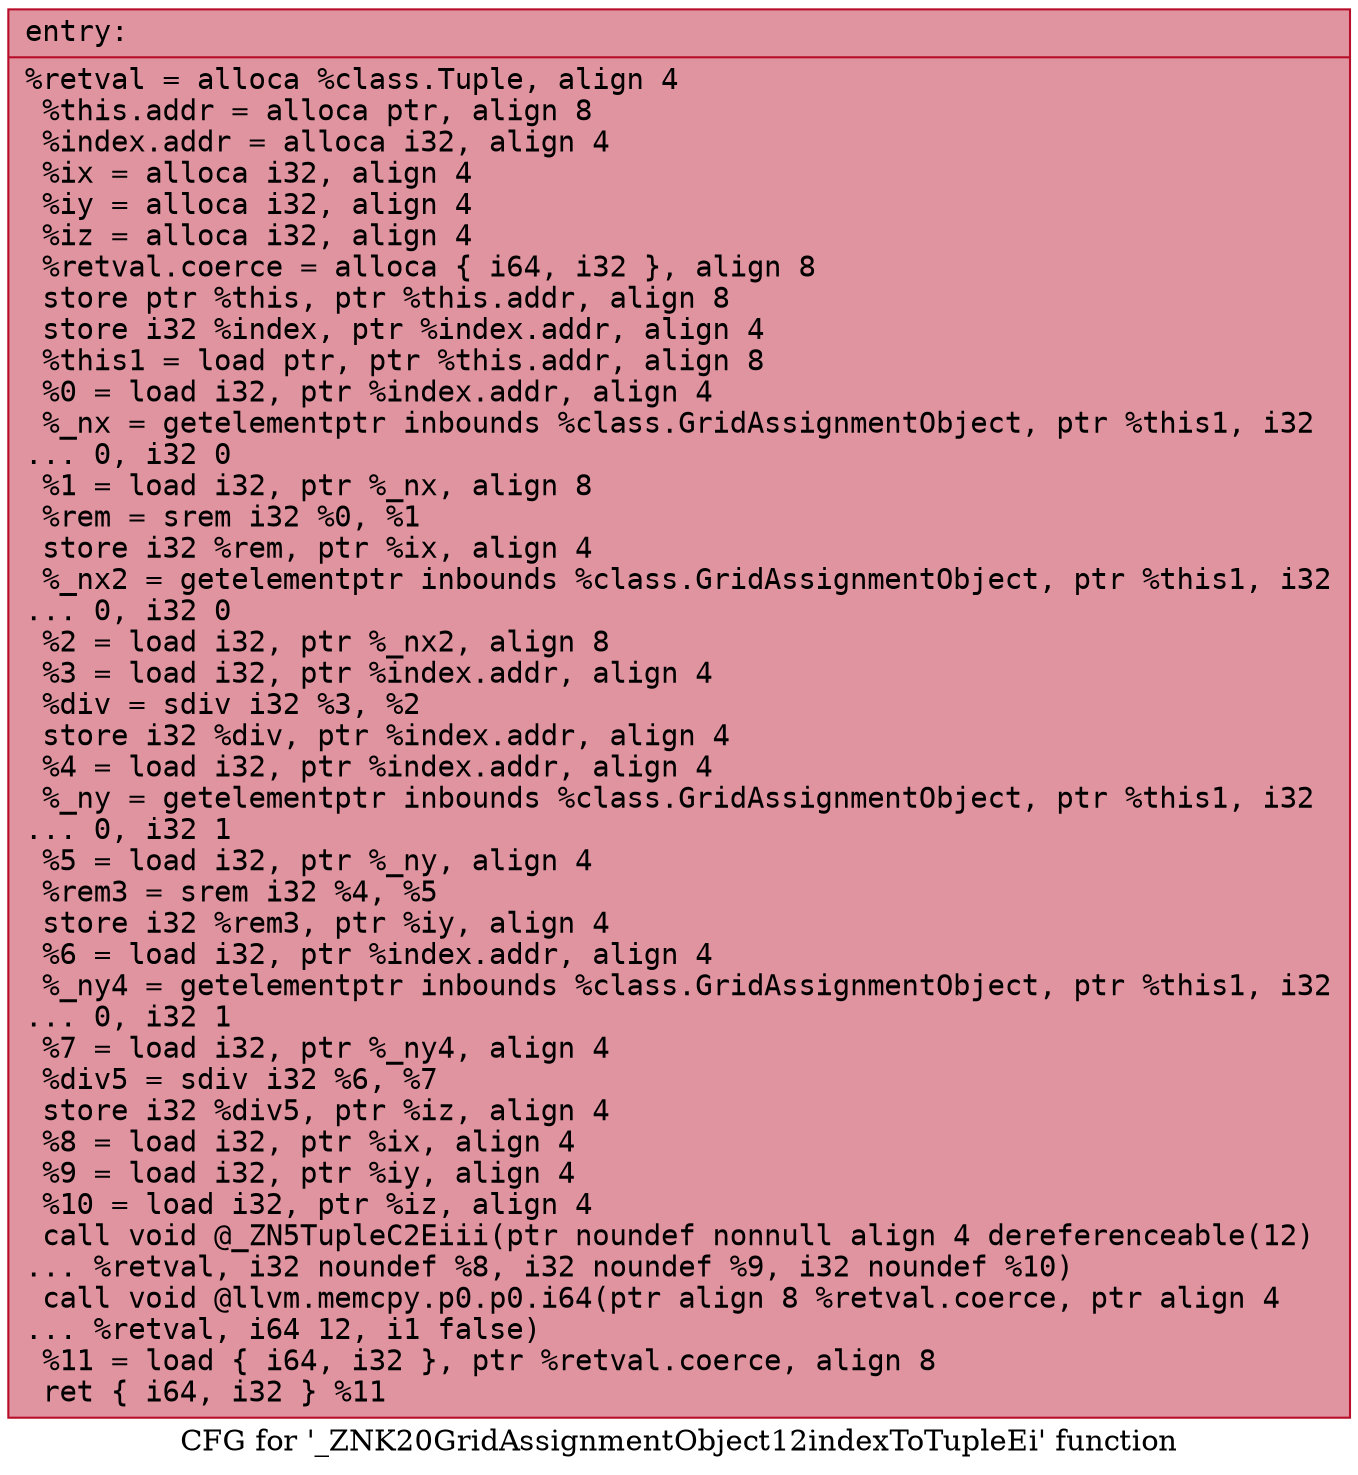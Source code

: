 digraph "CFG for '_ZNK20GridAssignmentObject12indexToTupleEi' function" {
	label="CFG for '_ZNK20GridAssignmentObject12indexToTupleEi' function";

	Node0x5646193cc690 [shape=record,color="#b70d28ff", style=filled, fillcolor="#b70d2870" fontname="Courier",label="{entry:\l|  %retval = alloca %class.Tuple, align 4\l  %this.addr = alloca ptr, align 8\l  %index.addr = alloca i32, align 4\l  %ix = alloca i32, align 4\l  %iy = alloca i32, align 4\l  %iz = alloca i32, align 4\l  %retval.coerce = alloca \{ i64, i32 \}, align 8\l  store ptr %this, ptr %this.addr, align 8\l  store i32 %index, ptr %index.addr, align 4\l  %this1 = load ptr, ptr %this.addr, align 8\l  %0 = load i32, ptr %index.addr, align 4\l  %_nx = getelementptr inbounds %class.GridAssignmentObject, ptr %this1, i32\l... 0, i32 0\l  %1 = load i32, ptr %_nx, align 8\l  %rem = srem i32 %0, %1\l  store i32 %rem, ptr %ix, align 4\l  %_nx2 = getelementptr inbounds %class.GridAssignmentObject, ptr %this1, i32\l... 0, i32 0\l  %2 = load i32, ptr %_nx2, align 8\l  %3 = load i32, ptr %index.addr, align 4\l  %div = sdiv i32 %3, %2\l  store i32 %div, ptr %index.addr, align 4\l  %4 = load i32, ptr %index.addr, align 4\l  %_ny = getelementptr inbounds %class.GridAssignmentObject, ptr %this1, i32\l... 0, i32 1\l  %5 = load i32, ptr %_ny, align 4\l  %rem3 = srem i32 %4, %5\l  store i32 %rem3, ptr %iy, align 4\l  %6 = load i32, ptr %index.addr, align 4\l  %_ny4 = getelementptr inbounds %class.GridAssignmentObject, ptr %this1, i32\l... 0, i32 1\l  %7 = load i32, ptr %_ny4, align 4\l  %div5 = sdiv i32 %6, %7\l  store i32 %div5, ptr %iz, align 4\l  %8 = load i32, ptr %ix, align 4\l  %9 = load i32, ptr %iy, align 4\l  %10 = load i32, ptr %iz, align 4\l  call void @_ZN5TupleC2Eiii(ptr noundef nonnull align 4 dereferenceable(12)\l... %retval, i32 noundef %8, i32 noundef %9, i32 noundef %10)\l  call void @llvm.memcpy.p0.p0.i64(ptr align 8 %retval.coerce, ptr align 4\l... %retval, i64 12, i1 false)\l  %11 = load \{ i64, i32 \}, ptr %retval.coerce, align 8\l  ret \{ i64, i32 \} %11\l}"];
}
